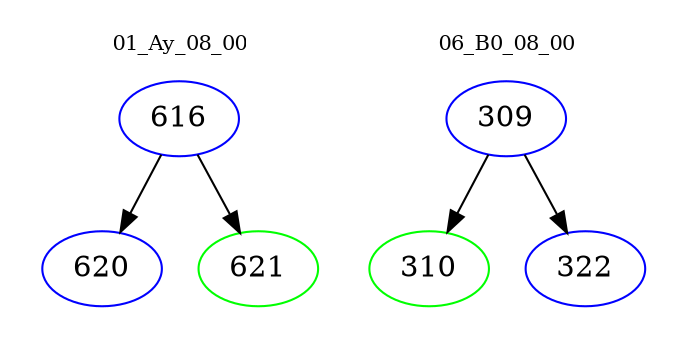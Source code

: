 digraph{
subgraph cluster_0 {
color = white
label = "01_Ay_08_00";
fontsize=10;
T0_616 [label="616", color="blue"]
T0_616 -> T0_620 [color="black"]
T0_620 [label="620", color="blue"]
T0_616 -> T0_621 [color="black"]
T0_621 [label="621", color="green"]
}
subgraph cluster_1 {
color = white
label = "06_B0_08_00";
fontsize=10;
T1_309 [label="309", color="blue"]
T1_309 -> T1_310 [color="black"]
T1_310 [label="310", color="green"]
T1_309 -> T1_322 [color="black"]
T1_322 [label="322", color="blue"]
}
}
